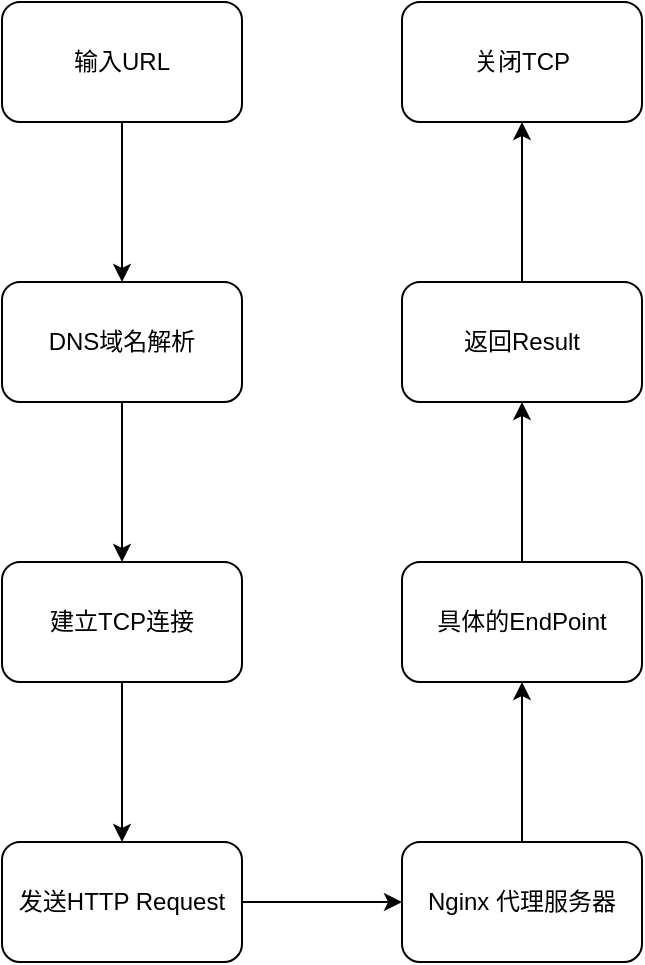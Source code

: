 <mxfile version="13.7.3" type="github">
  <diagram id="Sw-mZeaVOvyUN5bUzRU7" name="Page-1">
    <mxGraphModel dx="926" dy="603" grid="1" gridSize="10" guides="1" tooltips="1" connect="1" arrows="1" fold="1" page="1" pageScale="1" pageWidth="827" pageHeight="1169" math="0" shadow="0">
      <root>
        <mxCell id="0" />
        <mxCell id="1" parent="0" />
        <mxCell id="chepWARrDXGER1OWN8oZ-3" value="" style="edgeStyle=orthogonalEdgeStyle;rounded=0;orthogonalLoop=1;jettySize=auto;html=1;" edge="1" parent="1" source="chepWARrDXGER1OWN8oZ-1" target="chepWARrDXGER1OWN8oZ-2">
          <mxGeometry relative="1" as="geometry" />
        </mxCell>
        <mxCell id="chepWARrDXGER1OWN8oZ-1" value="输入URL" style="rounded=1;whiteSpace=wrap;html=1;" vertex="1" parent="1">
          <mxGeometry x="170" y="60" width="120" height="60" as="geometry" />
        </mxCell>
        <mxCell id="chepWARrDXGER1OWN8oZ-5" value="" style="edgeStyle=orthogonalEdgeStyle;rounded=0;orthogonalLoop=1;jettySize=auto;html=1;" edge="1" parent="1" source="chepWARrDXGER1OWN8oZ-2" target="chepWARrDXGER1OWN8oZ-4">
          <mxGeometry relative="1" as="geometry" />
        </mxCell>
        <mxCell id="chepWARrDXGER1OWN8oZ-2" value="DNS域名解析" style="whiteSpace=wrap;html=1;rounded=1;" vertex="1" parent="1">
          <mxGeometry x="170" y="200" width="120" height="60" as="geometry" />
        </mxCell>
        <mxCell id="chepWARrDXGER1OWN8oZ-7" value="" style="edgeStyle=orthogonalEdgeStyle;rounded=0;orthogonalLoop=1;jettySize=auto;html=1;" edge="1" parent="1" source="chepWARrDXGER1OWN8oZ-4" target="chepWARrDXGER1OWN8oZ-6">
          <mxGeometry relative="1" as="geometry" />
        </mxCell>
        <mxCell id="chepWARrDXGER1OWN8oZ-4" value="建立TCP连接" style="whiteSpace=wrap;html=1;rounded=1;" vertex="1" parent="1">
          <mxGeometry x="170" y="340" width="120" height="60" as="geometry" />
        </mxCell>
        <mxCell id="chepWARrDXGER1OWN8oZ-9" value="" style="edgeStyle=orthogonalEdgeStyle;rounded=0;orthogonalLoop=1;jettySize=auto;html=1;" edge="1" parent="1" source="chepWARrDXGER1OWN8oZ-6" target="chepWARrDXGER1OWN8oZ-8">
          <mxGeometry relative="1" as="geometry" />
        </mxCell>
        <mxCell id="chepWARrDXGER1OWN8oZ-6" value="发送HTTP Request" style="whiteSpace=wrap;html=1;rounded=1;" vertex="1" parent="1">
          <mxGeometry x="170" y="480" width="120" height="60" as="geometry" />
        </mxCell>
        <mxCell id="chepWARrDXGER1OWN8oZ-11" value="" style="edgeStyle=orthogonalEdgeStyle;rounded=0;orthogonalLoop=1;jettySize=auto;html=1;" edge="1" parent="1" source="chepWARrDXGER1OWN8oZ-8" target="chepWARrDXGER1OWN8oZ-10">
          <mxGeometry relative="1" as="geometry" />
        </mxCell>
        <mxCell id="chepWARrDXGER1OWN8oZ-8" value="Nginx 代理服务器" style="whiteSpace=wrap;html=1;rounded=1;" vertex="1" parent="1">
          <mxGeometry x="370" y="480" width="120" height="60" as="geometry" />
        </mxCell>
        <mxCell id="chepWARrDXGER1OWN8oZ-13" value="" style="edgeStyle=orthogonalEdgeStyle;rounded=0;orthogonalLoop=1;jettySize=auto;html=1;" edge="1" parent="1" source="chepWARrDXGER1OWN8oZ-10" target="chepWARrDXGER1OWN8oZ-12">
          <mxGeometry relative="1" as="geometry" />
        </mxCell>
        <mxCell id="chepWARrDXGER1OWN8oZ-10" value="具体的EndPoint" style="whiteSpace=wrap;html=1;rounded=1;" vertex="1" parent="1">
          <mxGeometry x="370" y="340" width="120" height="60" as="geometry" />
        </mxCell>
        <mxCell id="chepWARrDXGER1OWN8oZ-15" value="" style="edgeStyle=orthogonalEdgeStyle;rounded=0;orthogonalLoop=1;jettySize=auto;html=1;" edge="1" parent="1" source="chepWARrDXGER1OWN8oZ-12" target="chepWARrDXGER1OWN8oZ-14">
          <mxGeometry relative="1" as="geometry" />
        </mxCell>
        <mxCell id="chepWARrDXGER1OWN8oZ-12" value="返回Result" style="whiteSpace=wrap;html=1;rounded=1;" vertex="1" parent="1">
          <mxGeometry x="370" y="200" width="120" height="60" as="geometry" />
        </mxCell>
        <mxCell id="chepWARrDXGER1OWN8oZ-14" value="&lt;span&gt;关闭TCP&lt;/span&gt;" style="whiteSpace=wrap;html=1;rounded=1;" vertex="1" parent="1">
          <mxGeometry x="370" y="60" width="120" height="60" as="geometry" />
        </mxCell>
      </root>
    </mxGraphModel>
  </diagram>
</mxfile>
